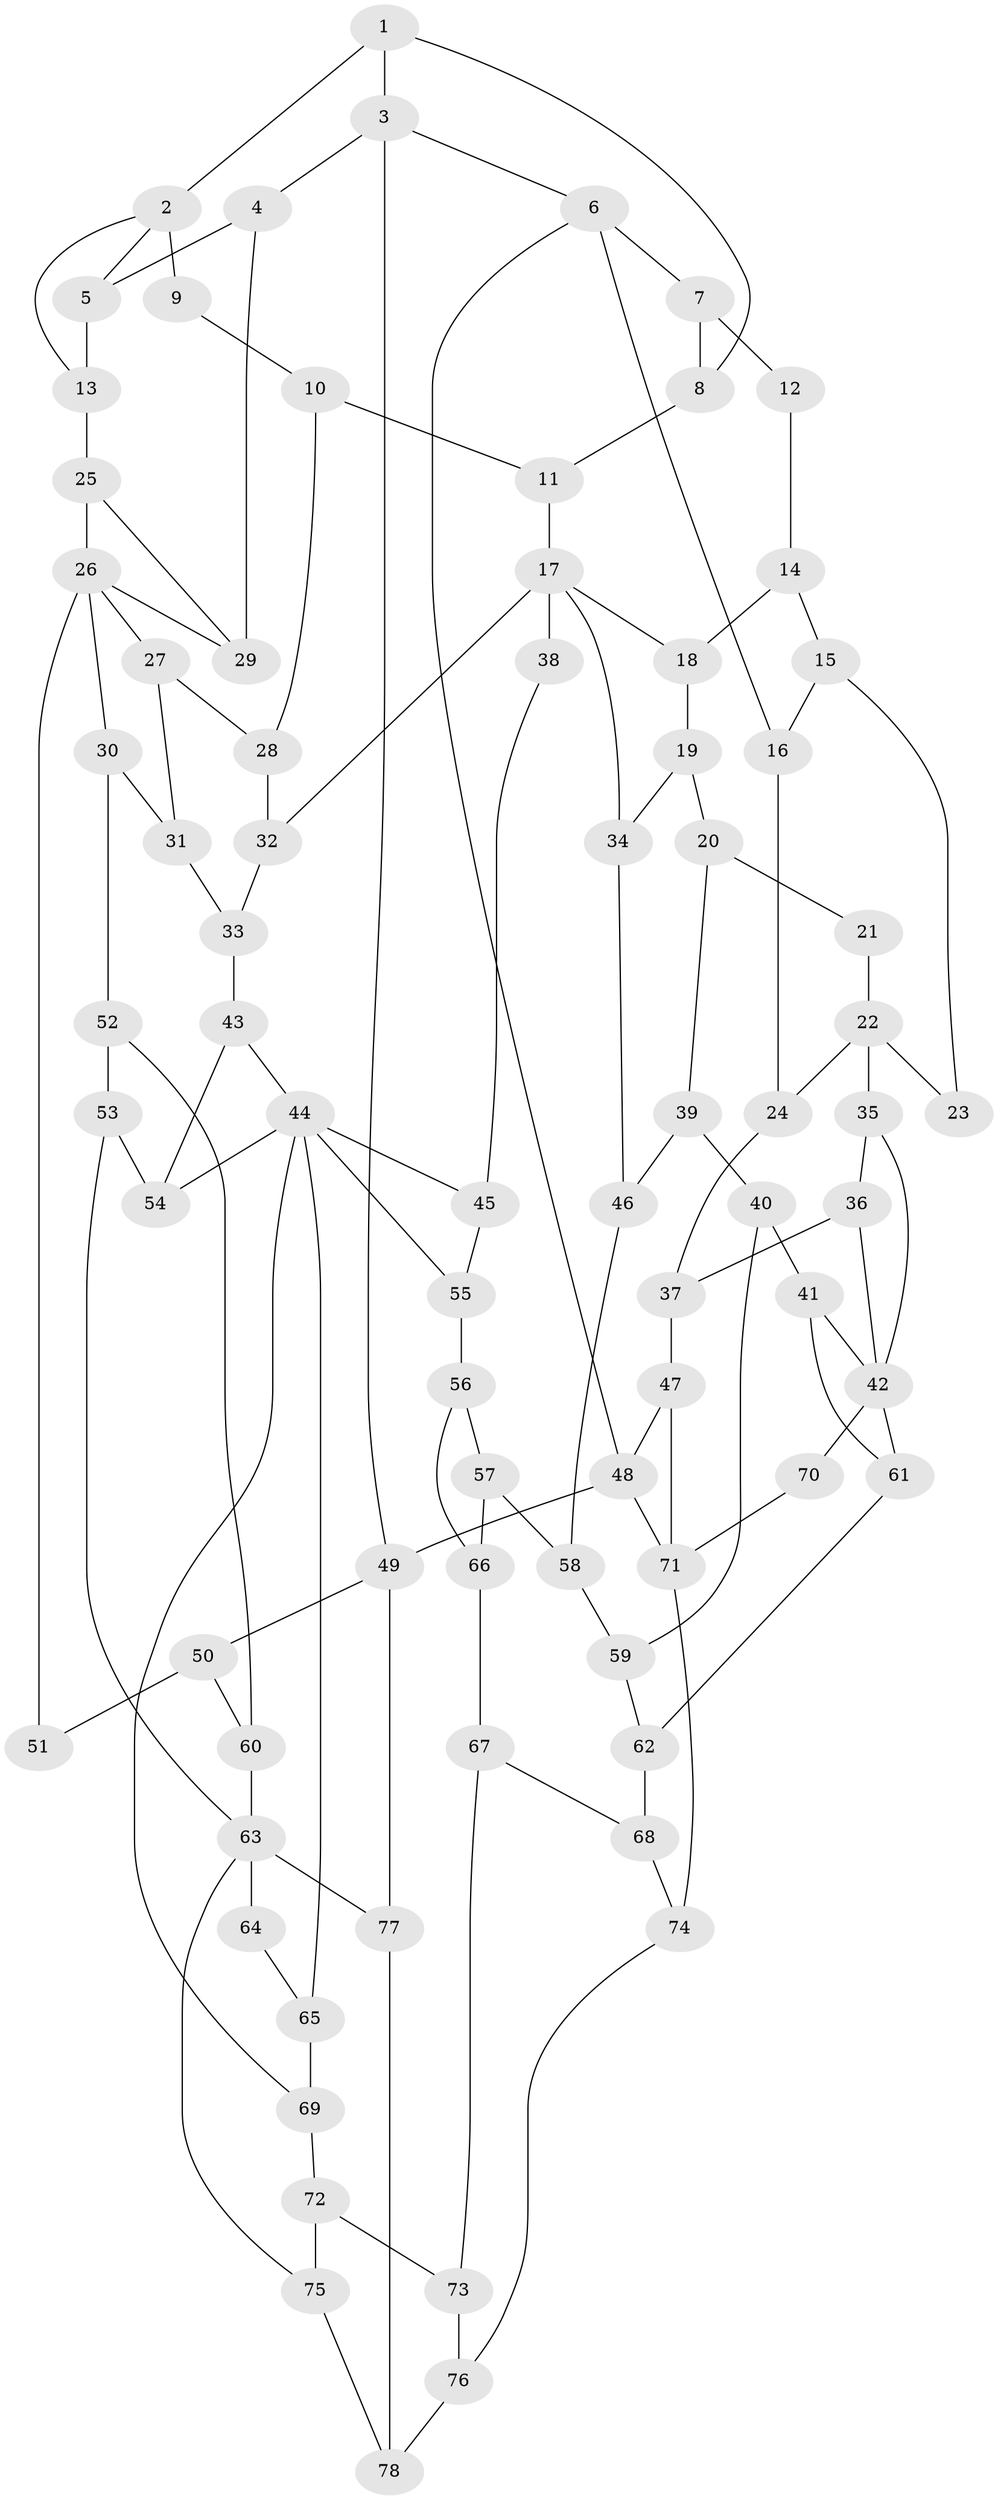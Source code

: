 // original degree distribution, {4: 0.2545454545454545, 5: 0.4909090909090909, 3: 0.01818181818181818, 6: 0.23636363636363636}
// Generated by graph-tools (version 1.1) at 2025/54/03/04/25 22:54:31]
// undirected, 78 vertices, 122 edges
graph export_dot {
  node [color=gray90,style=filled];
  1;
  2;
  3;
  4;
  5;
  6;
  7;
  8;
  9;
  10;
  11;
  12;
  13;
  14;
  15;
  16;
  17;
  18;
  19;
  20;
  21;
  22;
  23;
  24;
  25;
  26;
  27;
  28;
  29;
  30;
  31;
  32;
  33;
  34;
  35;
  36;
  37;
  38;
  39;
  40;
  41;
  42;
  43;
  44;
  45;
  46;
  47;
  48;
  49;
  50;
  51;
  52;
  53;
  54;
  55;
  56;
  57;
  58;
  59;
  60;
  61;
  62;
  63;
  64;
  65;
  66;
  67;
  68;
  69;
  70;
  71;
  72;
  73;
  74;
  75;
  76;
  77;
  78;
  1 -- 2 [weight=1.0];
  1 -- 3 [weight=1.0];
  1 -- 8 [weight=1.0];
  2 -- 5 [weight=1.0];
  2 -- 9 [weight=2.0];
  2 -- 13 [weight=1.0];
  3 -- 4 [weight=1.0];
  3 -- 6 [weight=1.0];
  3 -- 49 [weight=1.0];
  4 -- 5 [weight=1.0];
  4 -- 29 [weight=1.0];
  5 -- 13 [weight=1.0];
  6 -- 7 [weight=1.0];
  6 -- 16 [weight=1.0];
  6 -- 48 [weight=1.0];
  7 -- 8 [weight=1.0];
  7 -- 12 [weight=2.0];
  8 -- 11 [weight=1.0];
  9 -- 10 [weight=1.0];
  10 -- 11 [weight=1.0];
  10 -- 28 [weight=1.0];
  11 -- 17 [weight=1.0];
  12 -- 14 [weight=1.0];
  13 -- 25 [weight=1.0];
  14 -- 15 [weight=1.0];
  14 -- 18 [weight=1.0];
  15 -- 16 [weight=1.0];
  15 -- 23 [weight=1.0];
  16 -- 24 [weight=1.0];
  17 -- 18 [weight=1.0];
  17 -- 32 [weight=1.0];
  17 -- 34 [weight=1.0];
  17 -- 38 [weight=2.0];
  18 -- 19 [weight=1.0];
  19 -- 20 [weight=1.0];
  19 -- 34 [weight=1.0];
  20 -- 21 [weight=1.0];
  20 -- 39 [weight=1.0];
  21 -- 22 [weight=2.0];
  22 -- 23 [weight=2.0];
  22 -- 24 [weight=1.0];
  22 -- 35 [weight=1.0];
  24 -- 37 [weight=1.0];
  25 -- 26 [weight=1.0];
  25 -- 29 [weight=1.0];
  26 -- 27 [weight=1.0];
  26 -- 29 [weight=1.0];
  26 -- 30 [weight=1.0];
  26 -- 51 [weight=2.0];
  27 -- 28 [weight=1.0];
  27 -- 31 [weight=1.0];
  28 -- 32 [weight=1.0];
  30 -- 31 [weight=1.0];
  30 -- 52 [weight=1.0];
  31 -- 33 [weight=1.0];
  32 -- 33 [weight=1.0];
  33 -- 43 [weight=1.0];
  34 -- 46 [weight=1.0];
  35 -- 36 [weight=1.0];
  35 -- 42 [weight=1.0];
  36 -- 37 [weight=1.0];
  36 -- 42 [weight=1.0];
  37 -- 47 [weight=1.0];
  38 -- 45 [weight=1.0];
  39 -- 40 [weight=1.0];
  39 -- 46 [weight=1.0];
  40 -- 41 [weight=1.0];
  40 -- 59 [weight=1.0];
  41 -- 42 [weight=1.0];
  41 -- 61 [weight=1.0];
  42 -- 61 [weight=1.0];
  42 -- 70 [weight=2.0];
  43 -- 44 [weight=1.0];
  43 -- 54 [weight=1.0];
  44 -- 45 [weight=1.0];
  44 -- 54 [weight=1.0];
  44 -- 55 [weight=1.0];
  44 -- 65 [weight=1.0];
  44 -- 69 [weight=1.0];
  45 -- 55 [weight=1.0];
  46 -- 58 [weight=1.0];
  47 -- 48 [weight=1.0];
  47 -- 71 [weight=1.0];
  48 -- 49 [weight=1.0];
  48 -- 71 [weight=1.0];
  49 -- 50 [weight=1.0];
  49 -- 77 [weight=1.0];
  50 -- 51 [weight=1.0];
  50 -- 60 [weight=1.0];
  52 -- 53 [weight=1.0];
  52 -- 60 [weight=1.0];
  53 -- 54 [weight=1.0];
  53 -- 63 [weight=1.0];
  55 -- 56 [weight=1.0];
  56 -- 57 [weight=1.0];
  56 -- 66 [weight=1.0];
  57 -- 58 [weight=1.0];
  57 -- 66 [weight=1.0];
  58 -- 59 [weight=1.0];
  59 -- 62 [weight=1.0];
  60 -- 63 [weight=1.0];
  61 -- 62 [weight=1.0];
  62 -- 68 [weight=1.0];
  63 -- 64 [weight=2.0];
  63 -- 75 [weight=1.0];
  63 -- 77 [weight=1.0];
  64 -- 65 [weight=1.0];
  65 -- 69 [weight=1.0];
  66 -- 67 [weight=1.0];
  67 -- 68 [weight=1.0];
  67 -- 73 [weight=1.0];
  68 -- 74 [weight=1.0];
  69 -- 72 [weight=1.0];
  70 -- 71 [weight=2.0];
  71 -- 74 [weight=2.0];
  72 -- 73 [weight=1.0];
  72 -- 75 [weight=1.0];
  73 -- 76 [weight=1.0];
  74 -- 76 [weight=1.0];
  75 -- 78 [weight=1.0];
  76 -- 78 [weight=1.0];
  77 -- 78 [weight=1.0];
}
